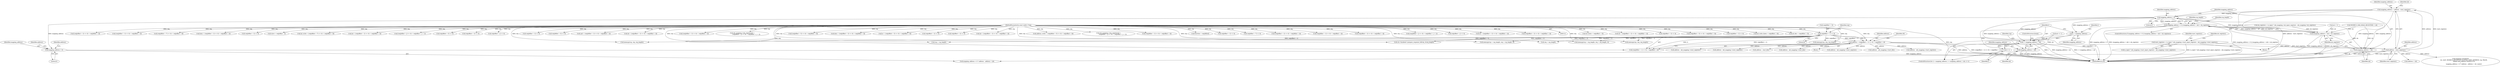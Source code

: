 digraph "0_libmodbus_5ccdf5ef79d742640355d1132fa9e2abc7fbaefc@integer" {
"1000416" [label="(Call,mapping_address = address - start_registers)"];
"1000418" [label="(Call,address - start_registers)"];
"1000160" [label="(Call,address = (req[offset + 1] << 8) + req[offset + 2])"];
"1000163" [label="(Call,req[offset + 1] << 8)"];
"1000116" [label="(MethodParameterIn,const uint8_t *req)"];
"1000361" [label="(Call,start_registers = is_input ? mb_mapping->start_input_registers : mb_mapping->start_registers)"];
"1000446" [label="(Call,mapping_address < 0)"];
"1000445" [label="(Call,mapping_address < 0 || (mapping_address + nb) > nb_registers)"];
"1000449" [label="(Call,(mapping_address + nb) > nb_registers)"];
"1000450" [label="(Call,mapping_address + nb)"];
"1000466" [label="(Call,mapping_address < 0)"];
"1000492" [label="(Call,i = mapping_address)"];
"1000495" [label="(Call,i < mapping_address + nb)"];
"1000500" [label="(Call,i++)"];
"1000497" [label="(Call,mapping_address + nb)"];
"1000423" [label="(Call,nb < 1)"];
"1000263" [label="(Call,address - start_bits)"];
"1000824" [label="(Call,nb_bytes = req[offset + 5])"];
"1000501" [label="(Identifier,i)"];
"1000163" [label="(Call,req[offset + 1] << 8)"];
"1000116" [label="(MethodParameterIn,const uint8_t *req)"];
"1000245" [label="(Call,nb = (req[offset + 3] << 8) + req[offset + 4])"];
"1001112" [label="(Call,memcpy(rsp, req, req_length))"];
"1000478" [label="(Identifier,rsp_length)"];
"1000161" [label="(Identifier,address)"];
"1000686" [label="(Call,req[offset + 3] << 8)"];
"1000448" [label="(Literal,0)"];
"1000498" [label="(Identifier,mapping_address)"];
"1001083" [label="(Call,(req[offset + 5] << 8) + req[offset + 6])"];
"1001126" [label="(Call,req[offset + 3] << 8)"];
"1000529" [label="(Call,address - mb_mapping->start_bits)"];
"1001171" [label="(Call,nb_write_bytes = req[offset + 9])"];
"1000699" [label="(Call,nb_bits = req[offset + 5])"];
"1000471" [label="(Identifier,address)"];
"1001410" [label="(MethodReturn,int)"];
"1000419" [label="(Identifier,address)"];
"1000426" [label="(Call,MODBUS_MAX_READ_REGISTERS < nb)"];
"1000810" [label="(Call,(req[offset + 3] << 8) + req[offset + 4])"];
"1000469" [label="(Identifier,address)"];
"1000652" [label="(Call,(req[offset + 3] << 8) + req[offset + 4])"];
"1000495" [label="(Call,i < mapping_address + nb)"];
"1000449" [label="(Call,(mapping_address + nb) > nb_registers)"];
"1000361" [label="(Call,start_registers = is_input ? mb_mapping->start_input_registers : mb_mapping->start_registers)"];
"1000493" [label="(Identifier,i)"];
"1001157" [label="(Call,(req[offset + 7] << 8) + req[offset + 8])"];
"1000497" [label="(Call,mapping_address + nb)"];
"1000559" [label="(Call,data = (req[offset + 3] << 8) + req[offset + 4])"];
"1000373" [label="(Identifier,nb_registers)"];
"1000793" [label="(Call,memcpy(rsp + rsp_length, req + rsp_length, 4))"];
"1000177" [label="(Identifier,sft)"];
"1000620" [label="(Call,address - mb_mapping->start_registers)"];
"1000811" [label="(Call,req[offset + 3] << 8)"];
"1000499" [label="(Identifier,nb)"];
"1000148" [label="(Call,slave = req[offset - 1])"];
"1000418" [label="(Call,address - start_registers)"];
"1001155" [label="(Call,nb_write = (req[offset + 7] << 8) + req[offset + 8])"];
"1001123" [label="(Call,nb = (req[offset + 3] << 8) + req[offset + 4])"];
"1001327" [label="(Call,(req[offset + j] << 8) + req[offset + j + 1])"];
"1000456" [label="(Identifier,rsp_length)"];
"1000468" [label="(Literal,0)"];
"1000709" [label="(Call,address - mb_mapping->start_bits)"];
"1000417" [label="(Identifier,mapping_address)"];
"1000363" [label="(Call,is_input ? mb_mapping->start_input_registers : mb_mapping->start_registers)"];
"1000523" [label="(ControlStructure,break;)"];
"1000164" [label="(Call,req[offset + 1])"];
"1001084" [label="(Call,req[offset + 5] << 8)"];
"1001068" [label="(Call,req[offset + 3] << 8)"];
"1000452" [label="(Identifier,nb)"];
"1000488" [label="(Call,nb << 1)"];
"1000834" [label="(Call,address - mb_mapping->start_registers)"];
"1000797" [label="(Call,req + rsp_length)"];
"1001328" [label="(Call,req[offset + j] << 8)"];
"1000451" [label="(Identifier,mapping_address)"];
"1000949" [label="(Call,memcpy(rsp + rsp_length, req + rsp_length, 4))"];
"1000160" [label="(Call,address = (req[offset + 1] << 8) + req[offset + 2])"];
"1000119" [label="(Block,)"];
"1000403" [label="(Call,req[offset + 3] << 8)"];
"1001142" [label="(Call,req[offset + 5] << 8)"];
"1000470" [label="(Call,address + nb)"];
"1000457" [label="(Call,response_exception(\n                ctx, &sft, MODBUS_EXCEPTION_ILLEGAL_DATA_ADDRESS, rsp, FALSE,\n                \"Illegal data address 0x%0X in %s\n\",\n                mapping_address < 0 ? address : address + nb, name))"];
"1000492" [label="(Call,i = mapping_address)"];
"1000494" [label="(Identifier,mapping_address)"];
"1001065" [label="(Call,and = (req[offset + 3] << 8) + req[offset + 4])"];
"1000424" [label="(Identifier,nb)"];
"1000808" [label="(Call,nb = (req[offset + 3] << 8) + req[offset + 4])"];
"1000496" [label="(Identifier,i)"];
"1000169" [label="(Literal,8)"];
"1000189" [label="(Call,ctx->backend->prepare_response_tid(req, &req_length))"];
"1000247" [label="(Call,(req[offset + 3] << 8) + req[offset + 4])"];
"1000450" [label="(Call,mapping_address + nb)"];
"1000445" [label="(Call,mapping_address < 0 || (mapping_address + nb) > nb_registers)"];
"1000922" [label="(Call,mb_mapping->tab_registers[i] =\n                    (req[offset + j] << 8) + req[offset + j + 1])"];
"1001141" [label="(Call,(req[offset + 5] << 8) + req[offset + 6])"];
"1000650" [label="(Call,data = (req[offset + 3] << 8) + req[offset + 4])"];
"1000466" [label="(Call,mapping_address < 0)"];
"1001081" [label="(Call,or = (req[offset + 5] << 8) + req[offset + 6])"];
"1000467" [label="(Identifier,mapping_address)"];
"1000453" [label="(Identifier,nb_registers)"];
"1000420" [label="(Identifier,start_registers)"];
"1000446" [label="(Call,mapping_address < 0)"];
"1000248" [label="(Call,req[offset + 3] << 8)"];
"1000653" [label="(Call,req[offset + 3] << 8)"];
"1000683" [label="(Call,nb = (req[offset + 3] << 8) + req[offset + 4])"];
"1000953" [label="(Call,req + rsp_length)"];
"1001139" [label="(Call,address_write = (req[offset + 5] << 8) + req[offset + 6])"];
"1000491" [label="(ControlStructure,for (i = mapping_address; i < mapping_address + nb; i++))"];
"1001321" [label="(Call,mb_mapping->tab_registers[i] =\n                    (req[offset + j] << 8) + req[offset + j + 1])"];
"1001125" [label="(Call,(req[offset + 3] << 8) + req[offset + 4])"];
"1000162" [label="(Call,(req[offset + 1] << 8) + req[offset + 2])"];
"1000155" [label="(Call,function = req[offset])"];
"1000562" [label="(Call,req[offset + 3] << 8)"];
"1001158" [label="(Call,req[offset + 7] << 8)"];
"1000416" [label="(Call,mapping_address = address - start_registers)"];
"1000465" [label="(Call,mapping_address < 0 ? address : address + nb)"];
"1000500" [label="(Call,i++)"];
"1000447" [label="(Identifier,mapping_address)"];
"1000672" [label="(Call,memcpy(rsp, req, req_length))"];
"1000402" [label="(Call,(req[offset + 3] << 8) + req[offset + 4])"];
"1001067" [label="(Call,(req[offset + 3] << 8) + req[offset + 4])"];
"1000444" [label="(ControlStructure,if (mapping_address < 0 || (mapping_address + nb) > nb_registers))"];
"1000685" [label="(Call,(req[offset + 3] << 8) + req[offset + 4])"];
"1000593" [label="(Call,memcpy(rsp, req, req_length))"];
"1000928" [label="(Call,(req[offset + j] << 8) + req[offset + j + 1])"];
"1000372" [label="(Call,nb_registers = is_input ? mb_mapping->nb_input_registers : mb_mapping->nb_registers)"];
"1000929" [label="(Call,req[offset + j] << 8)"];
"1001027" [label="(Call,address - mb_mapping->start_registers)"];
"1000400" [label="(Call,nb = (req[offset + 3] << 8) + req[offset + 4])"];
"1000561" [label="(Call,(req[offset + 3] << 8) + req[offset + 4])"];
"1000505" [label="(Identifier,rsp)"];
"1000353" [label="(Block,)"];
"1001181" [label="(Call,address - mb_mapping->start_registers)"];
"1000171" [label="(Identifier,req)"];
"1000362" [label="(Identifier,start_registers)"];
"1000416" -> "1000353"  [label="AST: "];
"1000416" -> "1000418"  [label="CFG: "];
"1000417" -> "1000416"  [label="AST: "];
"1000418" -> "1000416"  [label="AST: "];
"1000424" -> "1000416"  [label="CFG: "];
"1000416" -> "1001410"  [label="DDG: address - start_registers"];
"1000416" -> "1001410"  [label="DDG: mapping_address"];
"1000418" -> "1000416"  [label="DDG: address"];
"1000418" -> "1000416"  [label="DDG: start_registers"];
"1000416" -> "1000446"  [label="DDG: mapping_address"];
"1000418" -> "1000420"  [label="CFG: "];
"1000419" -> "1000418"  [label="AST: "];
"1000420" -> "1000418"  [label="AST: "];
"1000418" -> "1001410"  [label="DDG: start_registers"];
"1000418" -> "1001410"  [label="DDG: address"];
"1000160" -> "1000418"  [label="DDG: address"];
"1000361" -> "1000418"  [label="DDG: start_registers"];
"1000418" -> "1000457"  [label="DDG: address"];
"1000418" -> "1000465"  [label="DDG: address"];
"1000418" -> "1000470"  [label="DDG: address"];
"1000160" -> "1000119"  [label="AST: "];
"1000160" -> "1000162"  [label="CFG: "];
"1000161" -> "1000160"  [label="AST: "];
"1000162" -> "1000160"  [label="AST: "];
"1000177" -> "1000160"  [label="CFG: "];
"1000160" -> "1001410"  [label="DDG: (req[offset + 1] << 8) + req[offset + 2]"];
"1000160" -> "1001410"  [label="DDG: address"];
"1000163" -> "1000160"  [label="DDG: req[offset + 1]"];
"1000163" -> "1000160"  [label="DDG: 8"];
"1000116" -> "1000160"  [label="DDG: req"];
"1000160" -> "1000263"  [label="DDG: address"];
"1000160" -> "1000529"  [label="DDG: address"];
"1000160" -> "1000620"  [label="DDG: address"];
"1000160" -> "1000709"  [label="DDG: address"];
"1000160" -> "1000834"  [label="DDG: address"];
"1000160" -> "1001027"  [label="DDG: address"];
"1000160" -> "1001181"  [label="DDG: address"];
"1000163" -> "1000162"  [label="AST: "];
"1000163" -> "1000169"  [label="CFG: "];
"1000164" -> "1000163"  [label="AST: "];
"1000169" -> "1000163"  [label="AST: "];
"1000171" -> "1000163"  [label="CFG: "];
"1000163" -> "1001410"  [label="DDG: req[offset + 1]"];
"1000163" -> "1000162"  [label="DDG: req[offset + 1]"];
"1000163" -> "1000162"  [label="DDG: 8"];
"1000116" -> "1000163"  [label="DDG: req"];
"1000163" -> "1000189"  [label="DDG: req[offset + 1]"];
"1000163" -> "1000593"  [label="DDG: req[offset + 1]"];
"1000163" -> "1000672"  [label="DDG: req[offset + 1]"];
"1000163" -> "1000793"  [label="DDG: req[offset + 1]"];
"1000163" -> "1000797"  [label="DDG: req[offset + 1]"];
"1000163" -> "1000949"  [label="DDG: req[offset + 1]"];
"1000163" -> "1000953"  [label="DDG: req[offset + 1]"];
"1000163" -> "1001112"  [label="DDG: req[offset + 1]"];
"1000116" -> "1000114"  [label="AST: "];
"1000116" -> "1001410"  [label="DDG: req"];
"1000116" -> "1000148"  [label="DDG: req"];
"1000116" -> "1000155"  [label="DDG: req"];
"1000116" -> "1000162"  [label="DDG: req"];
"1000116" -> "1000189"  [label="DDG: req"];
"1000116" -> "1000245"  [label="DDG: req"];
"1000116" -> "1000248"  [label="DDG: req"];
"1000116" -> "1000247"  [label="DDG: req"];
"1000116" -> "1000400"  [label="DDG: req"];
"1000116" -> "1000403"  [label="DDG: req"];
"1000116" -> "1000402"  [label="DDG: req"];
"1000116" -> "1000559"  [label="DDG: req"];
"1000116" -> "1000562"  [label="DDG: req"];
"1000116" -> "1000561"  [label="DDG: req"];
"1000116" -> "1000593"  [label="DDG: req"];
"1000116" -> "1000650"  [label="DDG: req"];
"1000116" -> "1000653"  [label="DDG: req"];
"1000116" -> "1000652"  [label="DDG: req"];
"1000116" -> "1000672"  [label="DDG: req"];
"1000116" -> "1000683"  [label="DDG: req"];
"1000116" -> "1000686"  [label="DDG: req"];
"1000116" -> "1000685"  [label="DDG: req"];
"1000116" -> "1000699"  [label="DDG: req"];
"1000116" -> "1000793"  [label="DDG: req"];
"1000116" -> "1000797"  [label="DDG: req"];
"1000116" -> "1000808"  [label="DDG: req"];
"1000116" -> "1000811"  [label="DDG: req"];
"1000116" -> "1000810"  [label="DDG: req"];
"1000116" -> "1000824"  [label="DDG: req"];
"1000116" -> "1000922"  [label="DDG: req"];
"1000116" -> "1000929"  [label="DDG: req"];
"1000116" -> "1000928"  [label="DDG: req"];
"1000116" -> "1000949"  [label="DDG: req"];
"1000116" -> "1000953"  [label="DDG: req"];
"1000116" -> "1001065"  [label="DDG: req"];
"1000116" -> "1001068"  [label="DDG: req"];
"1000116" -> "1001067"  [label="DDG: req"];
"1000116" -> "1001081"  [label="DDG: req"];
"1000116" -> "1001084"  [label="DDG: req"];
"1000116" -> "1001083"  [label="DDG: req"];
"1000116" -> "1001112"  [label="DDG: req"];
"1000116" -> "1001123"  [label="DDG: req"];
"1000116" -> "1001126"  [label="DDG: req"];
"1000116" -> "1001125"  [label="DDG: req"];
"1000116" -> "1001139"  [label="DDG: req"];
"1000116" -> "1001142"  [label="DDG: req"];
"1000116" -> "1001141"  [label="DDG: req"];
"1000116" -> "1001155"  [label="DDG: req"];
"1000116" -> "1001158"  [label="DDG: req"];
"1000116" -> "1001157"  [label="DDG: req"];
"1000116" -> "1001171"  [label="DDG: req"];
"1000116" -> "1001321"  [label="DDG: req"];
"1000116" -> "1001328"  [label="DDG: req"];
"1000116" -> "1001327"  [label="DDG: req"];
"1000361" -> "1000353"  [label="AST: "];
"1000361" -> "1000363"  [label="CFG: "];
"1000362" -> "1000361"  [label="AST: "];
"1000363" -> "1000361"  [label="AST: "];
"1000373" -> "1000361"  [label="CFG: "];
"1000361" -> "1001410"  [label="DDG: is_input ? mb_mapping->start_input_registers : mb_mapping->start_registers"];
"1000446" -> "1000445"  [label="AST: "];
"1000446" -> "1000448"  [label="CFG: "];
"1000447" -> "1000446"  [label="AST: "];
"1000448" -> "1000446"  [label="AST: "];
"1000451" -> "1000446"  [label="CFG: "];
"1000445" -> "1000446"  [label="CFG: "];
"1000446" -> "1000445"  [label="DDG: mapping_address"];
"1000446" -> "1000445"  [label="DDG: 0"];
"1000446" -> "1000449"  [label="DDG: mapping_address"];
"1000446" -> "1000450"  [label="DDG: mapping_address"];
"1000446" -> "1000466"  [label="DDG: mapping_address"];
"1000446" -> "1000492"  [label="DDG: mapping_address"];
"1000446" -> "1000495"  [label="DDG: mapping_address"];
"1000446" -> "1000497"  [label="DDG: mapping_address"];
"1000445" -> "1000444"  [label="AST: "];
"1000445" -> "1000449"  [label="CFG: "];
"1000449" -> "1000445"  [label="AST: "];
"1000456" -> "1000445"  [label="CFG: "];
"1000478" -> "1000445"  [label="CFG: "];
"1000445" -> "1001410"  [label="DDG: mapping_address < 0"];
"1000445" -> "1001410"  [label="DDG: (mapping_address + nb) > nb_registers"];
"1000445" -> "1001410"  [label="DDG: mapping_address < 0 || (mapping_address + nb) > nb_registers"];
"1000449" -> "1000445"  [label="DDG: mapping_address + nb"];
"1000449" -> "1000445"  [label="DDG: nb_registers"];
"1000449" -> "1000453"  [label="CFG: "];
"1000450" -> "1000449"  [label="AST: "];
"1000453" -> "1000449"  [label="AST: "];
"1000449" -> "1001410"  [label="DDG: mapping_address + nb"];
"1000449" -> "1001410"  [label="DDG: nb_registers"];
"1000426" -> "1000449"  [label="DDG: nb"];
"1000423" -> "1000449"  [label="DDG: nb"];
"1000372" -> "1000449"  [label="DDG: nb_registers"];
"1000450" -> "1000452"  [label="CFG: "];
"1000451" -> "1000450"  [label="AST: "];
"1000452" -> "1000450"  [label="AST: "];
"1000453" -> "1000450"  [label="CFG: "];
"1000450" -> "1001410"  [label="DDG: nb"];
"1000426" -> "1000450"  [label="DDG: nb"];
"1000423" -> "1000450"  [label="DDG: nb"];
"1000466" -> "1000465"  [label="AST: "];
"1000466" -> "1000468"  [label="CFG: "];
"1000467" -> "1000466"  [label="AST: "];
"1000468" -> "1000466"  [label="AST: "];
"1000469" -> "1000466"  [label="CFG: "];
"1000471" -> "1000466"  [label="CFG: "];
"1000466" -> "1001410"  [label="DDG: mapping_address"];
"1000492" -> "1000491"  [label="AST: "];
"1000492" -> "1000494"  [label="CFG: "];
"1000493" -> "1000492"  [label="AST: "];
"1000494" -> "1000492"  [label="AST: "];
"1000496" -> "1000492"  [label="CFG: "];
"1000492" -> "1000495"  [label="DDG: i"];
"1000495" -> "1000491"  [label="AST: "];
"1000495" -> "1000497"  [label="CFG: "];
"1000496" -> "1000495"  [label="AST: "];
"1000497" -> "1000495"  [label="AST: "];
"1000505" -> "1000495"  [label="CFG: "];
"1000523" -> "1000495"  [label="CFG: "];
"1000495" -> "1001410"  [label="DDG: i"];
"1000495" -> "1001410"  [label="DDG: mapping_address + nb"];
"1000495" -> "1001410"  [label="DDG: i < mapping_address + nb"];
"1000500" -> "1000495"  [label="DDG: i"];
"1000488" -> "1000495"  [label="DDG: nb"];
"1000495" -> "1000500"  [label="DDG: i"];
"1000500" -> "1000491"  [label="AST: "];
"1000500" -> "1000501"  [label="CFG: "];
"1000501" -> "1000500"  [label="AST: "];
"1000496" -> "1000500"  [label="CFG: "];
"1000497" -> "1000499"  [label="CFG: "];
"1000498" -> "1000497"  [label="AST: "];
"1000499" -> "1000497"  [label="AST: "];
"1000497" -> "1001410"  [label="DDG: mapping_address"];
"1000497" -> "1001410"  [label="DDG: nb"];
"1000488" -> "1000497"  [label="DDG: nb"];
}
